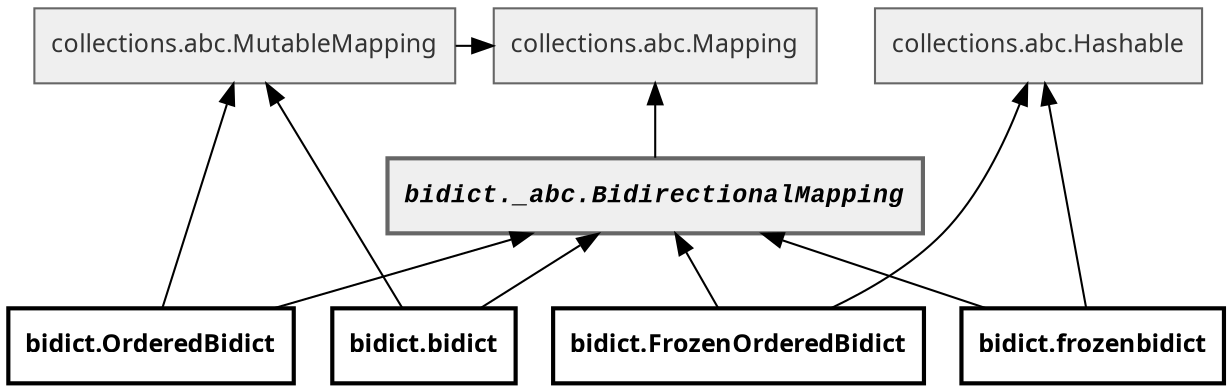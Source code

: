 // Copyright 2009-2018 Joshua Bronson. All Rights Reserved.
//
// This Source Code Form is subject to the terms of the Mozilla Public
// License, v. 2.0. If a copy of the MPL was not distributed with this
// file, You can obtain one at http://mozilla.org/MPL/2.0/.


// See ../build-docs.sh for how to generate an image from this file.

digraph G {
  rankdir=BT
  dpi=300
  node [fontsize="12", shape="box"]

  subgraph ABCs {
    node [fillcolor="#EFEFEF", color="#666666", fontcolor="#333333", style="filled", fontname="Script12 BT"]
    Mapping [label="collections.abc.Mapping"]
    MutableMapping [label="collections.abc.MutableMapping"]
    Hashable [label="collections.abc.Hashable"]
    MutableMapping -> Mapping
    { rank=same Mapping MutableMapping Hashable }

    BidirectionalMapping [label="bidict._abc.BidirectionalMapping", style="filled, bold", fontcolor="black", fontname="Cousine Bold Italic"]
    BidirectionalMapping -> Mapping
  }

  subgraph {
    node [style="bold", fontname="Fira Mono Bold"]

    bidict [label="bidict.bidict"]
    frozenbidict [label="bidict.frozenbidict"]
    OrderedBidict [label="bidict.OrderedBidict"]
    FrozenOrderedBidict [label="bidict.FrozenOrderedBidict"]

    bidict -> { BidirectionalMapping, MutableMapping }
    OrderedBidict -> { BidirectionalMapping, MutableMapping }
    FrozenOrderedBidict -> { BidirectionalMapping, Hashable }
    frozenbidict -> { BidirectionalMapping, Hashable }
  }
}
